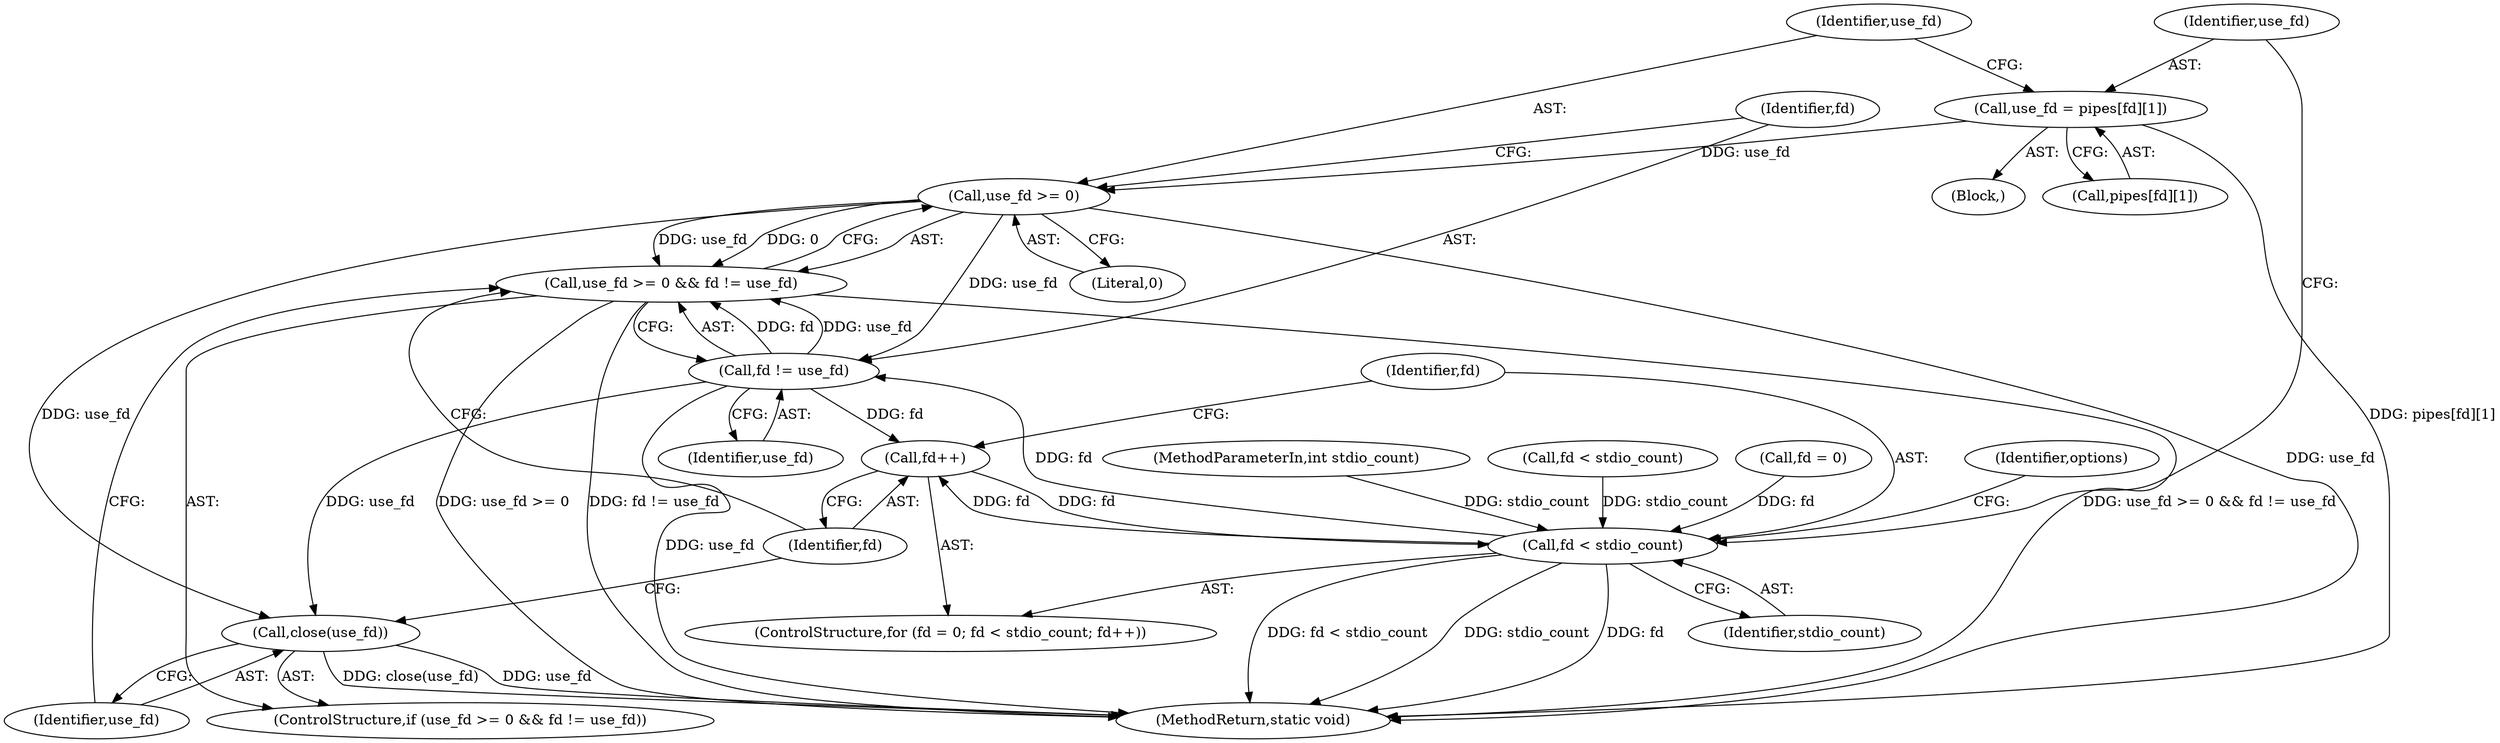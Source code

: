 digraph "0_libuv_66ab38918c911bcff025562cf06237d7fedaba0c@pointer" {
"1000216" [label="(Call,use_fd = pipes[fd][1])"];
"1000225" [label="(Call,use_fd >= 0)"];
"1000224" [label="(Call,use_fd >= 0 && fd != use_fd)"];
"1000228" [label="(Call,fd != use_fd)"];
"1000213" [label="(Call,fd++)"];
"1000210" [label="(Call,fd < stdio_count)"];
"1000231" [label="(Call,close(use_fd))"];
"1000226" [label="(Identifier,use_fd)"];
"1000214" [label="(Identifier,fd)"];
"1000230" [label="(Identifier,use_fd)"];
"1000333" [label="(MethodReturn,static void)"];
"1000217" [label="(Identifier,use_fd)"];
"1000206" [label="(ControlStructure,for (fd = 0; fd < stdio_count; fd++))"];
"1000224" [label="(Call,use_fd >= 0 && fd != use_fd)"];
"1000104" [label="(MethodParameterIn,int stdio_count)"];
"1000228" [label="(Call,fd != use_fd)"];
"1000216" [label="(Call,use_fd = pipes[fd][1])"];
"1000223" [label="(ControlStructure,if (use_fd >= 0 && fd != use_fd))"];
"1000122" [label="(Call,fd < stdio_count)"];
"1000229" [label="(Identifier,fd)"];
"1000207" [label="(Call,fd = 0)"];
"1000231" [label="(Call,close(use_fd))"];
"1000212" [label="(Identifier,stdio_count)"];
"1000211" [label="(Identifier,fd)"];
"1000213" [label="(Call,fd++)"];
"1000225" [label="(Call,use_fd >= 0)"];
"1000232" [label="(Identifier,use_fd)"];
"1000237" [label="(Identifier,options)"];
"1000218" [label="(Call,pipes[fd][1])"];
"1000227" [label="(Literal,0)"];
"1000210" [label="(Call,fd < stdio_count)"];
"1000215" [label="(Block,)"];
"1000216" -> "1000215"  [label="AST: "];
"1000216" -> "1000218"  [label="CFG: "];
"1000217" -> "1000216"  [label="AST: "];
"1000218" -> "1000216"  [label="AST: "];
"1000226" -> "1000216"  [label="CFG: "];
"1000216" -> "1000333"  [label="DDG: pipes[fd][1]"];
"1000216" -> "1000225"  [label="DDG: use_fd"];
"1000225" -> "1000224"  [label="AST: "];
"1000225" -> "1000227"  [label="CFG: "];
"1000226" -> "1000225"  [label="AST: "];
"1000227" -> "1000225"  [label="AST: "];
"1000229" -> "1000225"  [label="CFG: "];
"1000224" -> "1000225"  [label="CFG: "];
"1000225" -> "1000333"  [label="DDG: use_fd"];
"1000225" -> "1000224"  [label="DDG: use_fd"];
"1000225" -> "1000224"  [label="DDG: 0"];
"1000225" -> "1000228"  [label="DDG: use_fd"];
"1000225" -> "1000231"  [label="DDG: use_fd"];
"1000224" -> "1000223"  [label="AST: "];
"1000224" -> "1000228"  [label="CFG: "];
"1000228" -> "1000224"  [label="AST: "];
"1000232" -> "1000224"  [label="CFG: "];
"1000214" -> "1000224"  [label="CFG: "];
"1000224" -> "1000333"  [label="DDG: use_fd >= 0"];
"1000224" -> "1000333"  [label="DDG: fd != use_fd"];
"1000224" -> "1000333"  [label="DDG: use_fd >= 0 && fd != use_fd"];
"1000228" -> "1000224"  [label="DDG: fd"];
"1000228" -> "1000224"  [label="DDG: use_fd"];
"1000228" -> "1000230"  [label="CFG: "];
"1000229" -> "1000228"  [label="AST: "];
"1000230" -> "1000228"  [label="AST: "];
"1000228" -> "1000333"  [label="DDG: use_fd"];
"1000228" -> "1000213"  [label="DDG: fd"];
"1000210" -> "1000228"  [label="DDG: fd"];
"1000228" -> "1000231"  [label="DDG: use_fd"];
"1000213" -> "1000206"  [label="AST: "];
"1000213" -> "1000214"  [label="CFG: "];
"1000214" -> "1000213"  [label="AST: "];
"1000211" -> "1000213"  [label="CFG: "];
"1000213" -> "1000210"  [label="DDG: fd"];
"1000210" -> "1000213"  [label="DDG: fd"];
"1000210" -> "1000206"  [label="AST: "];
"1000210" -> "1000212"  [label="CFG: "];
"1000211" -> "1000210"  [label="AST: "];
"1000212" -> "1000210"  [label="AST: "];
"1000217" -> "1000210"  [label="CFG: "];
"1000237" -> "1000210"  [label="CFG: "];
"1000210" -> "1000333"  [label="DDG: fd < stdio_count"];
"1000210" -> "1000333"  [label="DDG: stdio_count"];
"1000210" -> "1000333"  [label="DDG: fd"];
"1000207" -> "1000210"  [label="DDG: fd"];
"1000122" -> "1000210"  [label="DDG: stdio_count"];
"1000104" -> "1000210"  [label="DDG: stdio_count"];
"1000231" -> "1000223"  [label="AST: "];
"1000231" -> "1000232"  [label="CFG: "];
"1000232" -> "1000231"  [label="AST: "];
"1000214" -> "1000231"  [label="CFG: "];
"1000231" -> "1000333"  [label="DDG: close(use_fd)"];
"1000231" -> "1000333"  [label="DDG: use_fd"];
}
